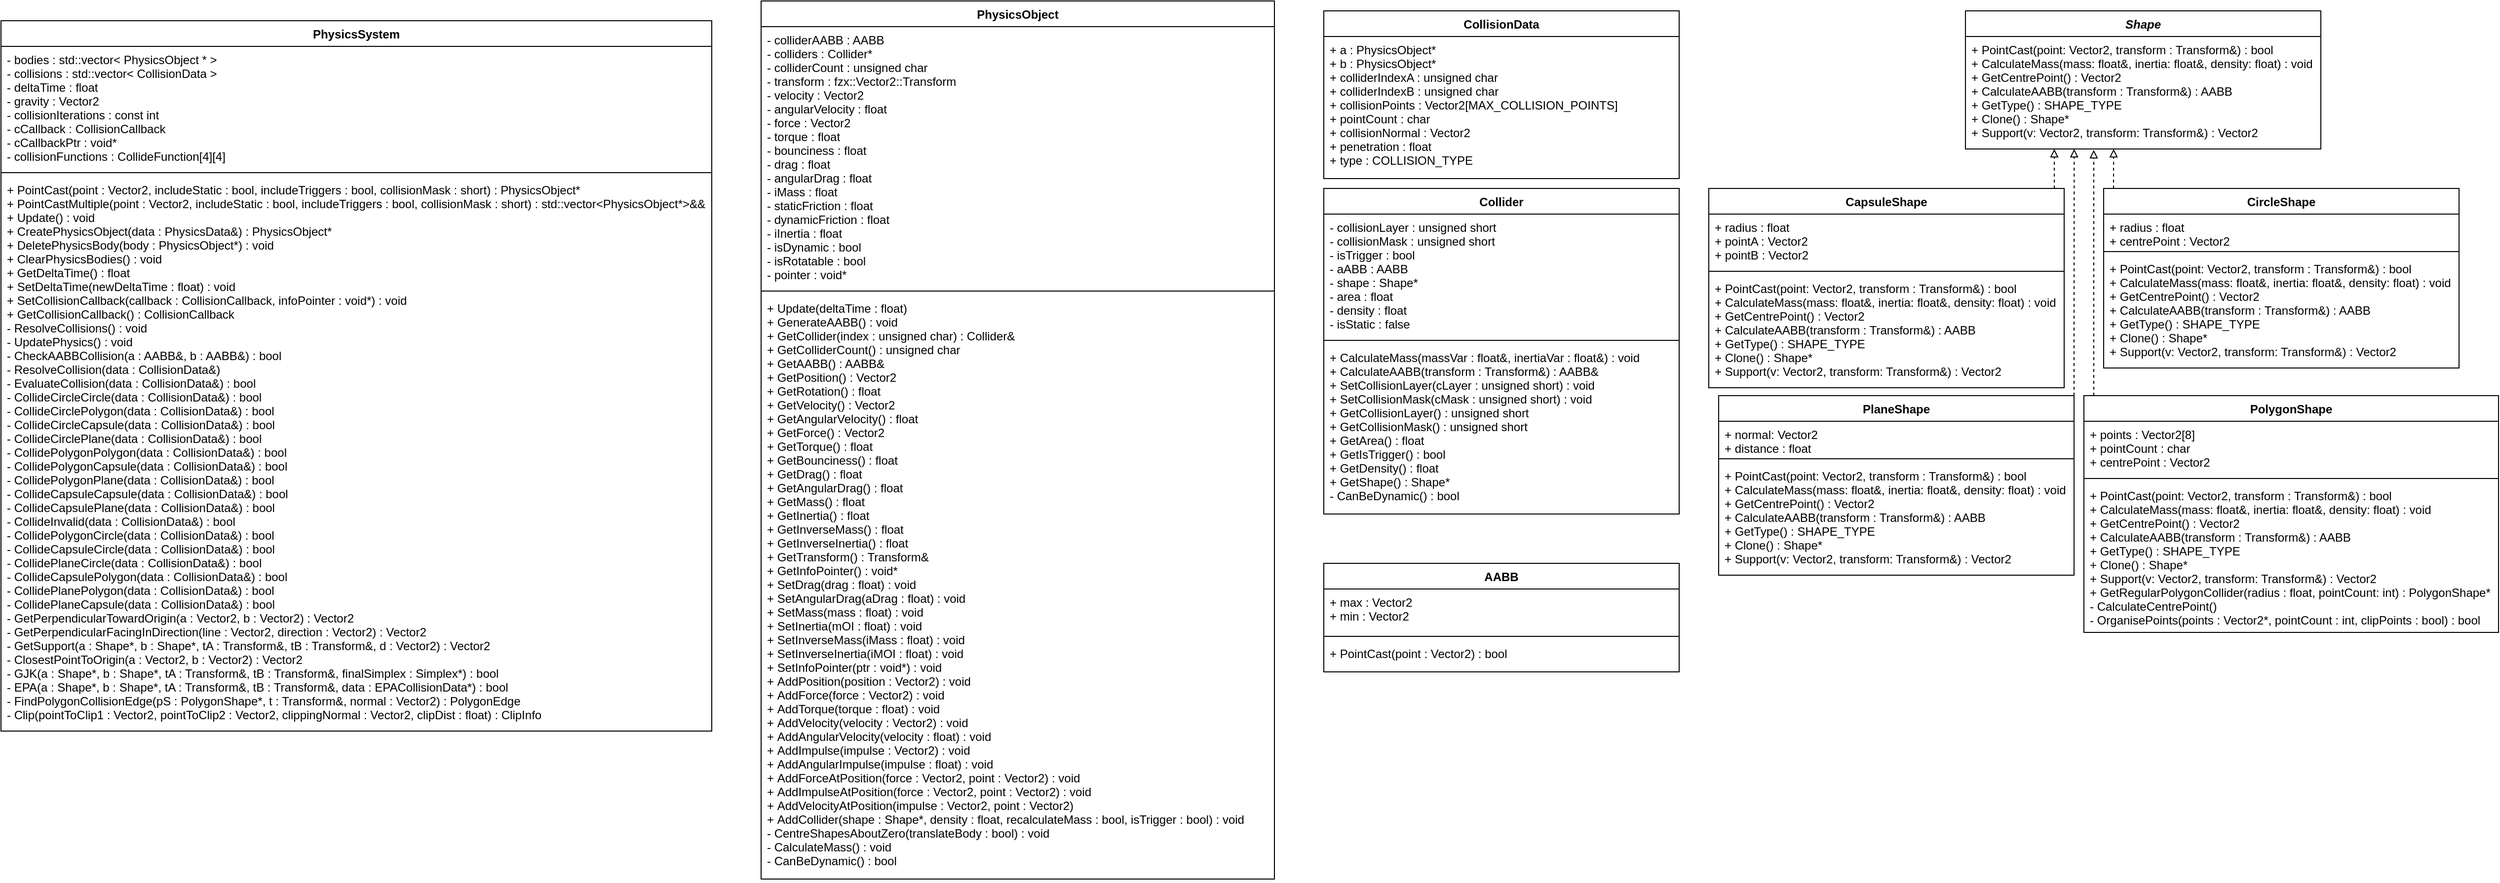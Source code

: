 <mxfile version="16.6.2" type="device"><diagram id="C5RBs43oDa-KdzZeNtuy" name="Page-1"><mxGraphModel dx="4259" dy="921" grid="1" gridSize="10" guides="1" tooltips="1" connect="1" arrows="1" fold="1" page="1" pageScale="1" pageWidth="827" pageHeight="1169" math="0" shadow="0"><root><mxCell id="WIyWlLk6GJQsqaUBKTNV-0"/><mxCell id="WIyWlLk6GJQsqaUBKTNV-1" parent="WIyWlLk6GJQsqaUBKTNV-0"/><mxCell id="R4iFDyewNNx3b6XVPOhc-4" value="Shape" style="swimlane;fontStyle=3;align=center;verticalAlign=top;childLayout=stackLayout;horizontal=1;startSize=26;horizontalStack=0;resizeParent=1;resizeParentMax=0;resizeLast=0;collapsible=1;marginBottom=0;" vertex="1" parent="WIyWlLk6GJQsqaUBKTNV-1"><mxGeometry x="120" y="230" width="360" height="140" as="geometry"/></mxCell><mxCell id="R4iFDyewNNx3b6XVPOhc-7" value="+ PointCast(point: Vector2, transform : Transform&amp;) : bool&#10;+ CalculateMass(mass: float&amp;, inertia: float&amp;, density: float) : void&#10;+ GetCentrePoint() : Vector2&#10;+ CalculateAABB(transform : Transform&amp;) : AABB&#10;+ GetType() : SHAPE_TYPE&#10;+ Clone() : Shape*&#10;+ Support(v: Vector2, transform: Transform&amp;) : Vector2" style="text;strokeColor=none;fillColor=none;align=left;verticalAlign=top;spacingLeft=4;spacingRight=4;overflow=hidden;rotatable=0;points=[[0,0.5],[1,0.5]];portConstraint=eastwest;" vertex="1" parent="R4iFDyewNNx3b6XVPOhc-4"><mxGeometry y="26" width="360" height="114" as="geometry"/></mxCell><mxCell id="R4iFDyewNNx3b6XVPOhc-12" style="edgeStyle=orthogonalEdgeStyle;rounded=0;orthogonalLoop=1;jettySize=auto;html=1;endArrow=block;endFill=0;dashed=1;" edge="1" parent="WIyWlLk6GJQsqaUBKTNV-1" source="R4iFDyewNNx3b6XVPOhc-8"><mxGeometry relative="1" as="geometry"><mxPoint x="250" y="371" as="targetPoint"/><Array as="points"><mxPoint x="250" y="371"/></Array></mxGeometry></mxCell><mxCell id="R4iFDyewNNx3b6XVPOhc-8" value="PolygonShape" style="swimlane;fontStyle=1;align=center;verticalAlign=top;childLayout=stackLayout;horizontal=1;startSize=26;horizontalStack=0;resizeParent=1;resizeParentMax=0;resizeLast=0;collapsible=1;marginBottom=0;" vertex="1" parent="WIyWlLk6GJQsqaUBKTNV-1"><mxGeometry x="240" y="620" width="420" height="240" as="geometry"/></mxCell><mxCell id="R4iFDyewNNx3b6XVPOhc-11" value="+ points : Vector2[8]&#10;+ pointCount : char&#10;+ centrePoint : Vector2&#10;" style="text;strokeColor=none;fillColor=none;align=left;verticalAlign=top;spacingLeft=4;spacingRight=4;overflow=hidden;rotatable=0;points=[[0,0.5],[1,0.5]];portConstraint=eastwest;" vertex="1" parent="R4iFDyewNNx3b6XVPOhc-8"><mxGeometry y="26" width="420" height="54" as="geometry"/></mxCell><mxCell id="R4iFDyewNNx3b6XVPOhc-10" value="" style="line;strokeWidth=1;fillColor=none;align=left;verticalAlign=middle;spacingTop=-1;spacingLeft=3;spacingRight=3;rotatable=0;labelPosition=right;points=[];portConstraint=eastwest;" vertex="1" parent="R4iFDyewNNx3b6XVPOhc-8"><mxGeometry y="80" width="420" height="8" as="geometry"/></mxCell><mxCell id="R4iFDyewNNx3b6XVPOhc-9" value="+ PointCast(point: Vector2, transform : Transform&amp;) : bool&#10;+ CalculateMass(mass: float&amp;, inertia: float&amp;, density: float) : void&#10;+ GetCentrePoint() : Vector2&#10;+ CalculateAABB(transform : Transform&amp;) : AABB&#10;+ GetType() : SHAPE_TYPE&#10;+ Clone() : Shape*&#10;+ Support(v: Vector2, transform: Transform&amp;) : Vector2&#10;+ GetRegularPolygonCollider(radius : float, pointCount: int) : PolygonShape*&#10;- CalculateCentrePoint()&#10;- OrganisePoints(points : Vector2*, pointCount : int, clipPoints : bool) : bool" style="text;strokeColor=none;fillColor=none;align=left;verticalAlign=top;spacingLeft=4;spacingRight=4;overflow=hidden;rotatable=0;points=[[0,0.5],[1,0.5]];portConstraint=eastwest;" vertex="1" parent="R4iFDyewNNx3b6XVPOhc-8"><mxGeometry y="88" width="420" height="152" as="geometry"/></mxCell><mxCell id="R4iFDyewNNx3b6XVPOhc-29" style="edgeStyle=orthogonalEdgeStyle;rounded=0;orthogonalLoop=1;jettySize=auto;html=1;entryX=0.417;entryY=1;entryDx=0;entryDy=0;entryPerimeter=0;endArrow=block;endFill=0;dashed=1;" edge="1" parent="WIyWlLk6GJQsqaUBKTNV-1" source="R4iFDyewNNx3b6XVPOhc-13" target="R4iFDyewNNx3b6XVPOhc-7"><mxGeometry relative="1" as="geometry"><Array as="points"><mxPoint x="270" y="400"/><mxPoint x="270" y="400"/></Array></mxGeometry></mxCell><mxCell id="R4iFDyewNNx3b6XVPOhc-13" value="CircleShape" style="swimlane;fontStyle=1;align=center;verticalAlign=top;childLayout=stackLayout;horizontal=1;startSize=26;horizontalStack=0;resizeParent=1;resizeParentMax=0;resizeLast=0;collapsible=1;marginBottom=0;" vertex="1" parent="WIyWlLk6GJQsqaUBKTNV-1"><mxGeometry x="260" y="410" width="360" height="182" as="geometry"/></mxCell><mxCell id="R4iFDyewNNx3b6XVPOhc-14" value="+ radius : float&#10;+ centrePoint : Vector2&#10;" style="text;strokeColor=none;fillColor=none;align=left;verticalAlign=top;spacingLeft=4;spacingRight=4;overflow=hidden;rotatable=0;points=[[0,0.5],[1,0.5]];portConstraint=eastwest;" vertex="1" parent="R4iFDyewNNx3b6XVPOhc-13"><mxGeometry y="26" width="360" height="34" as="geometry"/></mxCell><mxCell id="R4iFDyewNNx3b6XVPOhc-15" value="" style="line;strokeWidth=1;fillColor=none;align=left;verticalAlign=middle;spacingTop=-1;spacingLeft=3;spacingRight=3;rotatable=0;labelPosition=right;points=[];portConstraint=eastwest;" vertex="1" parent="R4iFDyewNNx3b6XVPOhc-13"><mxGeometry y="60" width="360" height="8" as="geometry"/></mxCell><mxCell id="R4iFDyewNNx3b6XVPOhc-16" value="+ PointCast(point: Vector2, transform : Transform&amp;) : bool&#10;+ CalculateMass(mass: float&amp;, inertia: float&amp;, density: float) : void&#10;+ GetCentrePoint() : Vector2&#10;+ CalculateAABB(transform : Transform&amp;) : AABB&#10;+ GetType() : SHAPE_TYPE&#10;+ Clone() : Shape*&#10;+ Support(v: Vector2, transform: Transform&amp;) : Vector2" style="text;strokeColor=none;fillColor=none;align=left;verticalAlign=top;spacingLeft=4;spacingRight=4;overflow=hidden;rotatable=0;points=[[0,0.5],[1,0.5]];portConstraint=eastwest;" vertex="1" parent="R4iFDyewNNx3b6XVPOhc-13"><mxGeometry y="68" width="360" height="114" as="geometry"/></mxCell><mxCell id="R4iFDyewNNx3b6XVPOhc-22" style="edgeStyle=orthogonalEdgeStyle;rounded=0;orthogonalLoop=1;jettySize=auto;html=1;entryX=0.306;entryY=1;entryDx=0;entryDy=0;entryPerimeter=0;endArrow=block;endFill=0;dashed=1;" edge="1" parent="WIyWlLk6GJQsqaUBKTNV-1" source="R4iFDyewNNx3b6XVPOhc-18" target="R4iFDyewNNx3b6XVPOhc-7"><mxGeometry relative="1" as="geometry"><Array as="points"><mxPoint x="230" y="560"/><mxPoint x="230" y="560"/></Array></mxGeometry></mxCell><mxCell id="R4iFDyewNNx3b6XVPOhc-18" value="PlaneShape" style="swimlane;fontStyle=1;align=center;verticalAlign=top;childLayout=stackLayout;horizontal=1;startSize=26;horizontalStack=0;resizeParent=1;resizeParentMax=0;resizeLast=0;collapsible=1;marginBottom=0;" vertex="1" parent="WIyWlLk6GJQsqaUBKTNV-1"><mxGeometry x="-130" y="620" width="360" height="182" as="geometry"/></mxCell><mxCell id="R4iFDyewNNx3b6XVPOhc-19" value="+ normal: Vector2&#10;+ distance : float&#10;" style="text;strokeColor=none;fillColor=none;align=left;verticalAlign=top;spacingLeft=4;spacingRight=4;overflow=hidden;rotatable=0;points=[[0,0.5],[1,0.5]];portConstraint=eastwest;" vertex="1" parent="R4iFDyewNNx3b6XVPOhc-18"><mxGeometry y="26" width="360" height="34" as="geometry"/></mxCell><mxCell id="R4iFDyewNNx3b6XVPOhc-20" value="" style="line;strokeWidth=1;fillColor=none;align=left;verticalAlign=middle;spacingTop=-1;spacingLeft=3;spacingRight=3;rotatable=0;labelPosition=right;points=[];portConstraint=eastwest;" vertex="1" parent="R4iFDyewNNx3b6XVPOhc-18"><mxGeometry y="60" width="360" height="8" as="geometry"/></mxCell><mxCell id="R4iFDyewNNx3b6XVPOhc-21" value="+ PointCast(point: Vector2, transform : Transform&amp;) : bool&#10;+ CalculateMass(mass: float&amp;, inertia: float&amp;, density: float) : void&#10;+ GetCentrePoint() : Vector2&#10;+ CalculateAABB(transform : Transform&amp;) : AABB&#10;+ GetType() : SHAPE_TYPE&#10;+ Clone() : Shape*&#10;+ Support(v: Vector2, transform: Transform&amp;) : Vector2" style="text;strokeColor=none;fillColor=none;align=left;verticalAlign=top;spacingLeft=4;spacingRight=4;overflow=hidden;rotatable=0;points=[[0,0.5],[1,0.5]];portConstraint=eastwest;" vertex="1" parent="R4iFDyewNNx3b6XVPOhc-18"><mxGeometry y="68" width="360" height="114" as="geometry"/></mxCell><mxCell id="R4iFDyewNNx3b6XVPOhc-27" style="edgeStyle=orthogonalEdgeStyle;rounded=0;orthogonalLoop=1;jettySize=auto;html=1;endArrow=block;endFill=0;dashed=1;" edge="1" parent="WIyWlLk6GJQsqaUBKTNV-1" source="R4iFDyewNNx3b6XVPOhc-23"><mxGeometry relative="1" as="geometry"><mxPoint x="210" y="370" as="targetPoint"/><Array as="points"><mxPoint x="210" y="370"/></Array></mxGeometry></mxCell><mxCell id="R4iFDyewNNx3b6XVPOhc-23" value="CapsuleShape" style="swimlane;fontStyle=1;align=center;verticalAlign=top;childLayout=stackLayout;horizontal=1;startSize=26;horizontalStack=0;resizeParent=1;resizeParentMax=0;resizeLast=0;collapsible=1;marginBottom=0;" vertex="1" parent="WIyWlLk6GJQsqaUBKTNV-1"><mxGeometry x="-140" y="410" width="360" height="202" as="geometry"/></mxCell><mxCell id="R4iFDyewNNx3b6XVPOhc-24" value="+ radius : float&#10;+ pointA : Vector2&#10;+ pointB : Vector2" style="text;strokeColor=none;fillColor=none;align=left;verticalAlign=top;spacingLeft=4;spacingRight=4;overflow=hidden;rotatable=0;points=[[0,0.5],[1,0.5]];portConstraint=eastwest;" vertex="1" parent="R4iFDyewNNx3b6XVPOhc-23"><mxGeometry y="26" width="360" height="54" as="geometry"/></mxCell><mxCell id="R4iFDyewNNx3b6XVPOhc-25" value="" style="line;strokeWidth=1;fillColor=none;align=left;verticalAlign=middle;spacingTop=-1;spacingLeft=3;spacingRight=3;rotatable=0;labelPosition=right;points=[];portConstraint=eastwest;" vertex="1" parent="R4iFDyewNNx3b6XVPOhc-23"><mxGeometry y="80" width="360" height="8" as="geometry"/></mxCell><mxCell id="R4iFDyewNNx3b6XVPOhc-26" value="+ PointCast(point: Vector2, transform : Transform&amp;) : bool&#10;+ CalculateMass(mass: float&amp;, inertia: float&amp;, density: float) : void&#10;+ GetCentrePoint() : Vector2&#10;+ CalculateAABB(transform : Transform&amp;) : AABB&#10;+ GetType() : SHAPE_TYPE&#10;+ Clone() : Shape*&#10;+ Support(v: Vector2, transform: Transform&amp;) : Vector2" style="text;strokeColor=none;fillColor=none;align=left;verticalAlign=top;spacingLeft=4;spacingRight=4;overflow=hidden;rotatable=0;points=[[0,0.5],[1,0.5]];portConstraint=eastwest;" vertex="1" parent="R4iFDyewNNx3b6XVPOhc-23"><mxGeometry y="88" width="360" height="114" as="geometry"/></mxCell><mxCell id="R4iFDyewNNx3b6XVPOhc-30" value="Collider" style="swimlane;fontStyle=1;align=center;verticalAlign=top;childLayout=stackLayout;horizontal=1;startSize=26;horizontalStack=0;resizeParent=1;resizeParentMax=0;resizeLast=0;collapsible=1;marginBottom=0;" vertex="1" parent="WIyWlLk6GJQsqaUBKTNV-1"><mxGeometry x="-530" y="410" width="360" height="330" as="geometry"/></mxCell><mxCell id="R4iFDyewNNx3b6XVPOhc-31" value="- collisionLayer : unsigned short&#10;- collisionMask : unsigned short&#10;- isTrigger : bool&#10;- aABB : AABB&#10;- shape : Shape*&#10;- area : float&#10;- density : float&#10;- isStatic : false" style="text;strokeColor=none;fillColor=none;align=left;verticalAlign=top;spacingLeft=4;spacingRight=4;overflow=hidden;rotatable=0;points=[[0,0.5],[1,0.5]];portConstraint=eastwest;" vertex="1" parent="R4iFDyewNNx3b6XVPOhc-30"><mxGeometry y="26" width="360" height="124" as="geometry"/></mxCell><mxCell id="R4iFDyewNNx3b6XVPOhc-32" value="" style="line;strokeWidth=1;fillColor=none;align=left;verticalAlign=middle;spacingTop=-1;spacingLeft=3;spacingRight=3;rotatable=0;labelPosition=right;points=[];portConstraint=eastwest;" vertex="1" parent="R4iFDyewNNx3b6XVPOhc-30"><mxGeometry y="150" width="360" height="8" as="geometry"/></mxCell><mxCell id="R4iFDyewNNx3b6XVPOhc-33" value="+ CalculateMass(massVar : float&amp;, inertiaVar : float&amp;) : void&#10;+ CalculateAABB(transform : Transform&amp;) : AABB&amp;&#10;+ SetCollisionLayer(cLayer : unsigned short) : void&#10;+ SetCollisionMask(cMask : unsigned short) : void&#10;+ GetCollisionLayer() : unsigned short&#10;+ GetCollisionMask() : unsigned short&#10;+ GetArea() : float&#10;+ GetIsTrigger() : bool&#10;+ GetDensity() : float&#10;+ GetShape() : Shape*&#10;- CanBeDynamic() : bool" style="text;strokeColor=none;fillColor=none;align=left;verticalAlign=top;spacingLeft=4;spacingRight=4;overflow=hidden;rotatable=0;points=[[0,0.5],[1,0.5]];portConstraint=eastwest;" vertex="1" parent="R4iFDyewNNx3b6XVPOhc-30"><mxGeometry y="158" width="360" height="172" as="geometry"/></mxCell><mxCell id="R4iFDyewNNx3b6XVPOhc-34" value="CollisionData" style="swimlane;fontStyle=1;align=center;verticalAlign=top;childLayout=stackLayout;horizontal=1;startSize=26;horizontalStack=0;resizeParent=1;resizeParentMax=0;resizeLast=0;collapsible=1;marginBottom=0;" vertex="1" parent="WIyWlLk6GJQsqaUBKTNV-1"><mxGeometry x="-530" y="230" width="360" height="170" as="geometry"/></mxCell><mxCell id="R4iFDyewNNx3b6XVPOhc-35" value="+ a : PhysicsObject*&#10;+ b : PhysicsObject*&#10;+ colliderIndexA : unsigned char&#10;+ colliderIndexB : unsigned char&#10;+ collisionPoints : Vector2[MAX_COLLISION_POINTS]&#10;+ pointCount : char&#10;+ collisionNormal : Vector2&#10;+ penetration : float&#10;+ type : COLLISION_TYPE" style="text;strokeColor=none;fillColor=none;align=left;verticalAlign=top;spacingLeft=4;spacingRight=4;overflow=hidden;rotatable=0;points=[[0,0.5],[1,0.5]];portConstraint=eastwest;" vertex="1" parent="R4iFDyewNNx3b6XVPOhc-34"><mxGeometry y="26" width="360" height="144" as="geometry"/></mxCell><mxCell id="R4iFDyewNNx3b6XVPOhc-38" value="PhysicsObject" style="swimlane;fontStyle=1;align=center;verticalAlign=top;childLayout=stackLayout;horizontal=1;startSize=26;horizontalStack=0;resizeParent=1;resizeParentMax=0;resizeLast=0;collapsible=1;marginBottom=0;" vertex="1" parent="WIyWlLk6GJQsqaUBKTNV-1"><mxGeometry x="-1100" y="220" width="520" height="890" as="geometry"/></mxCell><mxCell id="R4iFDyewNNx3b6XVPOhc-39" value="- colliderAABB : AABB&#10;- colliders : Collider*&#10;- colliderCount : unsigned char&#10;- transform : fzx::Vector2::Transform&#10;- velocity : Vector2&#10;- angularVelocity : float&#10;- force : Vector2&#10;- torque : float&#10;- bounciness : float&#10;- drag : float&#10;- angularDrag : float&#10;- iMass : float&#10;- staticFriction : float&#10;- dynamicFriction : float&#10;- iInertia : float&#10;- isDynamic : bool&#10;- isRotatable : bool&#10;- pointer : void*" style="text;strokeColor=none;fillColor=none;align=left;verticalAlign=top;spacingLeft=4;spacingRight=4;overflow=hidden;rotatable=0;points=[[0,0.5],[1,0.5]];portConstraint=eastwest;" vertex="1" parent="R4iFDyewNNx3b6XVPOhc-38"><mxGeometry y="26" width="520" height="264" as="geometry"/></mxCell><mxCell id="R4iFDyewNNx3b6XVPOhc-40" value="" style="line;strokeWidth=1;fillColor=none;align=left;verticalAlign=middle;spacingTop=-1;spacingLeft=3;spacingRight=3;rotatable=0;labelPosition=right;points=[];portConstraint=eastwest;" vertex="1" parent="R4iFDyewNNx3b6XVPOhc-38"><mxGeometry y="290" width="520" height="8" as="geometry"/></mxCell><mxCell id="R4iFDyewNNx3b6XVPOhc-41" value="+ Update(deltaTime : float)&#10;+ GenerateAABB() : void&#10;+ GetCollider(index : unsigned char) : Collider&amp;&#10;+ GetColliderCount() : unsigned char&#10;+ GetAABB() : AABB&amp;&#10;+ GetPosition() : Vector2&#10;+ GetRotation() : float&#10;+ GetVelocity() : Vector2&#10;+ GetAngularVelocity() : float&#10;+ GetForce() : Vector2&#10;+ GetTorque() : float&#10;+ GetBounciness() : float&#10;+ GetDrag() : float&#10;+ GetAngularDrag() : float&#10;+ GetMass() : float&#10;+ GetInertia() : float&#10;+ GetInverseMass() : float&#10;+ GetInverseInertia() : float&#10;+ GetTransform() : Transform&amp;&#10;+ GetInfoPointer() : void*&#10;+ SetDrag(drag : float) : void&#10;+ SetAngularDrag(aDrag : float) : void&#10;+ SetMass(mass : float) : void&#10;+ SetInertia(mOI : float) : void&#10;+ SetInverseMass(iMass : float) : void&#10;+ SetInverseInertia(iMOI : float) : void&#10;+ SetInfoPointer(ptr : void*) : void&#10;+ AddPosition(position : Vector2) : void&#10;+ AddForce(force : Vector2) : void&#10;+ AddTorque(torque : float) : void&#10;+ AddVelocity(velocity : Vector2) : void&#10;+ AddAngularVelocity(velocity : float) : void&#10;+ AddImpulse(impulse : Vector2) : void&#10;+ AddAngularImpulse(impulse : float) : void&#10;+ AddForceAtPosition(force : Vector2, point : Vector2) : void&#10;+ AddImpulseAtPosition(force : Vector2, point : Vector2) : void&#10;+ AddVelocityAtPosition(impulse : Vector2, point : Vector2)&#10;+ AddCollider(shape : Shape*, density : float, recalculateMass : bool, isTrigger : bool) : void&#10;- CentreShapesAboutZero(translateBody : bool) : void&#10;- CalculateMass() : void&#10;- CanBeDynamic() : bool" style="text;strokeColor=none;fillColor=none;align=left;verticalAlign=top;spacingLeft=4;spacingRight=4;overflow=hidden;rotatable=0;points=[[0,0.5],[1,0.5]];portConstraint=eastwest;" vertex="1" parent="R4iFDyewNNx3b6XVPOhc-38"><mxGeometry y="298" width="520" height="592" as="geometry"/></mxCell><mxCell id="R4iFDyewNNx3b6XVPOhc-43" value="PhysicsSystem" style="swimlane;fontStyle=1;align=center;verticalAlign=top;childLayout=stackLayout;horizontal=1;startSize=26;horizontalStack=0;resizeParent=1;resizeParentMax=0;resizeLast=0;collapsible=1;marginBottom=0;" vertex="1" parent="WIyWlLk6GJQsqaUBKTNV-1"><mxGeometry x="-1870" y="240" width="720" height="720" as="geometry"/></mxCell><mxCell id="R4iFDyewNNx3b6XVPOhc-44" value="- bodies : std::vector&lt; PhysicsObject * &gt;&#10;- collisions : std::vector&lt; CollisionData &gt;&#10;- deltaTime : float&#10;- gravity : Vector2&#10;- collisionIterations : const int&#10;- cCallback : CollisionCallback&#10;- cCallbackPtr : void*&#10;- collisionFunctions : CollideFunction[4][4]" style="text;strokeColor=none;fillColor=none;align=left;verticalAlign=top;spacingLeft=4;spacingRight=4;overflow=hidden;rotatable=0;points=[[0,0.5],[1,0.5]];portConstraint=eastwest;fontStyle=0" vertex="1" parent="R4iFDyewNNx3b6XVPOhc-43"><mxGeometry y="26" width="720" height="124" as="geometry"/></mxCell><mxCell id="R4iFDyewNNx3b6XVPOhc-45" value="" style="line;strokeWidth=1;fillColor=none;align=left;verticalAlign=middle;spacingTop=-1;spacingLeft=3;spacingRight=3;rotatable=0;labelPosition=right;points=[];portConstraint=eastwest;" vertex="1" parent="R4iFDyewNNx3b6XVPOhc-43"><mxGeometry y="150" width="720" height="8" as="geometry"/></mxCell><mxCell id="R4iFDyewNNx3b6XVPOhc-46" value="+ PointCast(point : Vector2, includeStatic : bool, includeTriggers : bool, collisionMask : short) : PhysicsObject*&#10;+ PointCastMultiple(point : Vector2, includeStatic : bool, includeTriggers : bool, collisionMask : short) : std::vector&lt;PhysicsObject*&gt;&amp;&amp;&#10;+ Update() : void&#10;+ CreatePhysicsObject(data : PhysicsData&amp;) : PhysicsObject*&#10;+ DeletePhysicsBody(body : PhysicsObject*) : void&#10;+ ClearPhysicsBodies() : void&#10;+ GetDeltaTime() : float&#10;+ SetDeltaTime(newDeltaTime : float) : void&#10;+ SetCollisionCallback(callback : CollisionCallback, infoPointer : void*) : void&#10;+ GetCollisionCallback() : CollisionCallback&#10;- ResolveCollisions() : void&#10;- UpdatePhysics() : void&#10;- CheckAABBCollision(a : AABB&amp;, b : AABB&amp;) : bool&#10;- ResolveCollision(data : CollisionData&amp;)&#10;- EvaluateCollision(data : CollisionData&amp;) : bool&#10;- CollideCircleCircle(data : CollisionData&amp;) : bool&#10;- CollideCirclePolygon(data : CollisionData&amp;) : bool&#10;- CollideCircleCapsule(data : CollisionData&amp;) : bool&#10;- CollideCirclePlane(data : CollisionData&amp;) : bool&#10;- CollidePolygonPolygon(data : CollisionData&amp;) : bool&#10;- CollidePolygonCapsule(data : CollisionData&amp;) : bool&#10;- CollidePolygonPlane(data : CollisionData&amp;) : bool&#10;- CollideCapsuleCapsule(data : CollisionData&amp;) : bool&#10;- CollideCapsulePlane(data : CollisionData&amp;) : bool&#10;- CollideInvalid(data : CollisionData&amp;) : bool&#10;- CollidePolygonCircle(data : CollisionData&amp;) : bool&#10;- CollideCapsuleCircle(data : CollisionData&amp;) : bool&#10;- CollidePlaneCircle(data : CollisionData&amp;) : bool&#10;- CollideCapsulePolygon(data : CollisionData&amp;) : bool&#10;- CollidePlanePolygon(data : CollisionData&amp;) : bool&#10;- CollidePlaneCapsule(data : CollisionData&amp;) : bool&#10;- GetPerpendicularTowardOrigin(a : Vector2, b : Vector2) : Vector2&#10;- GetPerpendicularFacingInDirection(line : Vector2, direction : Vector2) : Vector2&#10;- GetSupport(a : Shape*, b : Shape*, tA : Transform&amp;, tB : Transform&amp;, d : Vector2) : Vector2&#10;- ClosestPointToOrigin(a : Vector2, b : Vector2) : Vector2&#10;- GJK(a : Shape*, b : Shape*, tA : Transform&amp;, tB : Transform&amp;, finalSimplex : Simplex*) : bool&#10;- EPA(a : Shape*, b : Shape*, tA : Transform&amp;, tB : Transform&amp;, data : EPACollisionData*) : bool&#10;- FindPolygonCollisionEdge(pS : PolygonShape*, t : Transform&amp;, normal : Vector2) : PolygonEdge&#10;- Clip(pointToClip1 : Vector2, pointToClip2 : Vector2, clippingNormal : Vector2, clipDist : float) : ClipInfo&#10;" style="text;strokeColor=none;fillColor=none;align=left;verticalAlign=top;spacingLeft=4;spacingRight=4;overflow=hidden;rotatable=0;points=[[0,0.5],[1,0.5]];portConstraint=eastwest;" vertex="1" parent="R4iFDyewNNx3b6XVPOhc-43"><mxGeometry y="158" width="720" height="562" as="geometry"/></mxCell><mxCell id="R4iFDyewNNx3b6XVPOhc-47" value="AABB" style="swimlane;fontStyle=1;align=center;verticalAlign=top;childLayout=stackLayout;horizontal=1;startSize=26;horizontalStack=0;resizeParent=1;resizeParentMax=0;resizeLast=0;collapsible=1;marginBottom=0;" vertex="1" parent="WIyWlLk6GJQsqaUBKTNV-1"><mxGeometry x="-530" y="790" width="360" height="110" as="geometry"/></mxCell><mxCell id="R4iFDyewNNx3b6XVPOhc-48" value="+ max : Vector2&#10;+ min : Vector2&#10;" style="text;strokeColor=none;fillColor=none;align=left;verticalAlign=top;spacingLeft=4;spacingRight=4;overflow=hidden;rotatable=0;points=[[0,0.5],[1,0.5]];portConstraint=eastwest;" vertex="1" parent="R4iFDyewNNx3b6XVPOhc-47"><mxGeometry y="26" width="360" height="44" as="geometry"/></mxCell><mxCell id="R4iFDyewNNx3b6XVPOhc-49" value="" style="line;strokeWidth=1;fillColor=none;align=left;verticalAlign=middle;spacingTop=-1;spacingLeft=3;spacingRight=3;rotatable=0;labelPosition=right;points=[];portConstraint=eastwest;" vertex="1" parent="R4iFDyewNNx3b6XVPOhc-47"><mxGeometry y="70" width="360" height="8" as="geometry"/></mxCell><mxCell id="R4iFDyewNNx3b6XVPOhc-50" value="+ PointCast(point : Vector2) : bool" style="text;strokeColor=none;fillColor=none;align=left;verticalAlign=top;spacingLeft=4;spacingRight=4;overflow=hidden;rotatable=0;points=[[0,0.5],[1,0.5]];portConstraint=eastwest;" vertex="1" parent="R4iFDyewNNx3b6XVPOhc-47"><mxGeometry y="78" width="360" height="32" as="geometry"/></mxCell></root></mxGraphModel></diagram></mxfile>